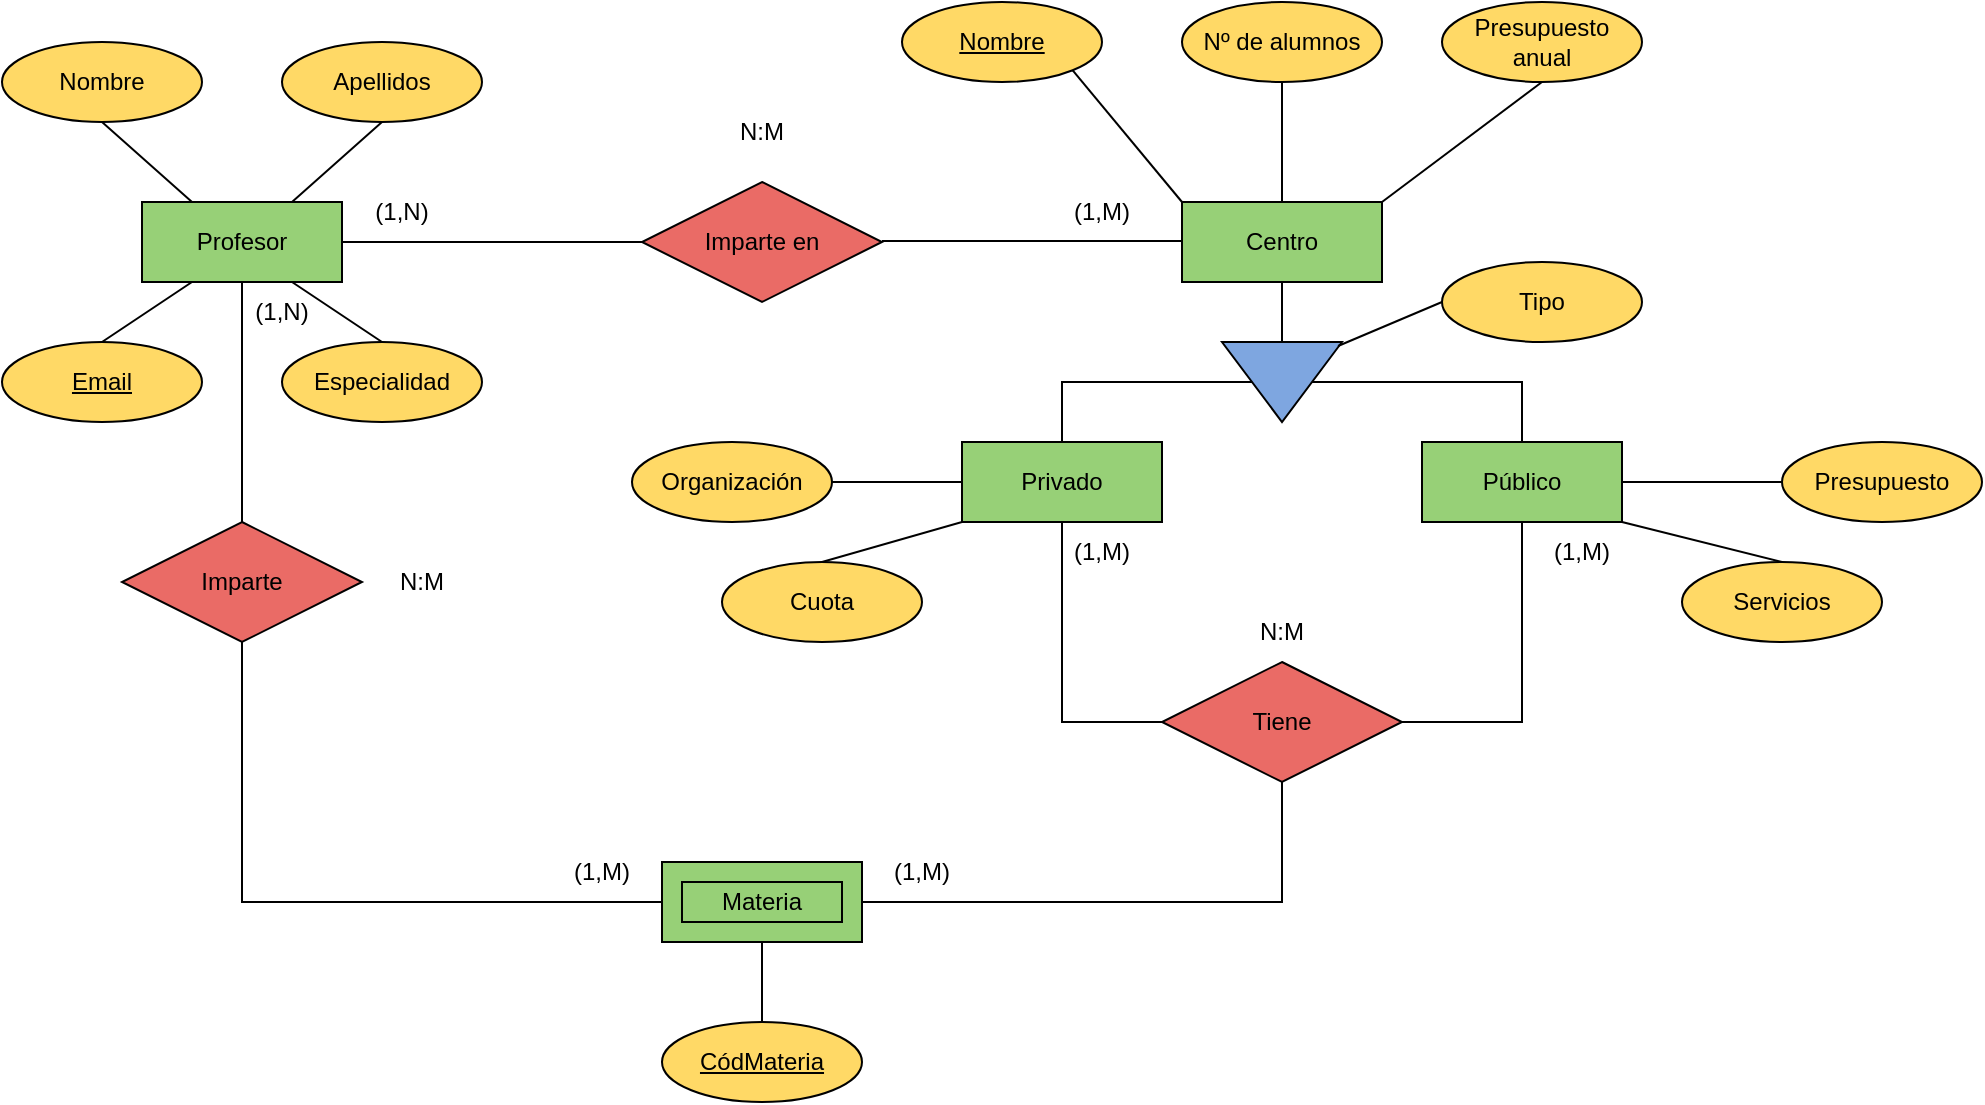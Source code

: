 <mxfile version="22.1.17" type="device">
  <diagram id="R2lEEEUBdFMjLlhIrx00" name="Page-1">
    <mxGraphModel dx="1434" dy="780" grid="1" gridSize="10" guides="1" tooltips="1" connect="1" arrows="1" fold="1" page="1" pageScale="1" pageWidth="850" pageHeight="1100" math="0" shadow="0" extFonts="Permanent Marker^https://fonts.googleapis.com/css?family=Permanent+Marker">
      <root>
        <mxCell id="0" />
        <mxCell id="1" parent="0" />
        <mxCell id="CzRC5Js3wqcDewng2Umc-3" value="Centro" style="whiteSpace=wrap;html=1;align=center;fillColor=#97D077;" vertex="1" parent="1">
          <mxGeometry x="600" y="250" width="100" height="40" as="geometry" />
        </mxCell>
        <mxCell id="CzRC5Js3wqcDewng2Umc-4" value="Privado" style="whiteSpace=wrap;html=1;align=center;fillColor=#97D077;" vertex="1" parent="1">
          <mxGeometry x="490" y="370" width="100" height="40" as="geometry" />
        </mxCell>
        <mxCell id="CzRC5Js3wqcDewng2Umc-5" value="Público" style="whiteSpace=wrap;html=1;align=center;fillColor=#97D077;" vertex="1" parent="1">
          <mxGeometry x="720" y="370" width="100" height="40" as="geometry" />
        </mxCell>
        <mxCell id="CzRC5Js3wqcDewng2Umc-6" value="Profesor" style="whiteSpace=wrap;html=1;align=center;fillColor=#97D077;" vertex="1" parent="1">
          <mxGeometry x="80" y="250" width="100" height="40" as="geometry" />
        </mxCell>
        <mxCell id="CzRC5Js3wqcDewng2Umc-7" value="Imparte en" style="shape=rhombus;perimeter=rhombusPerimeter;whiteSpace=wrap;html=1;align=center;fillColor=#EA6B66;" vertex="1" parent="1">
          <mxGeometry x="330" y="240" width="120" height="60" as="geometry" />
        </mxCell>
        <mxCell id="CzRC5Js3wqcDewng2Umc-8" value="" style="triangle;whiteSpace=wrap;html=1;rotation=90;fillColor=#7EA6E0;" vertex="1" parent="1">
          <mxGeometry x="630" y="310" width="40" height="60" as="geometry" />
        </mxCell>
        <mxCell id="CzRC5Js3wqcDewng2Umc-9" value="N:M" style="text;html=1;strokeColor=none;fillColor=none;align=center;verticalAlign=middle;whiteSpace=wrap;rounded=0;" vertex="1" parent="1">
          <mxGeometry x="360" y="200" width="60" height="30" as="geometry" />
        </mxCell>
        <mxCell id="CzRC5Js3wqcDewng2Umc-10" value="Nombre" style="ellipse;whiteSpace=wrap;html=1;align=center;fillColor=#FFD966;" vertex="1" parent="1">
          <mxGeometry x="10" y="170" width="100" height="40" as="geometry" />
        </mxCell>
        <mxCell id="CzRC5Js3wqcDewng2Umc-11" value="Especialidad" style="ellipse;whiteSpace=wrap;html=1;align=center;fillColor=#FFD966;" vertex="1" parent="1">
          <mxGeometry x="150" y="320" width="100" height="40" as="geometry" />
        </mxCell>
        <mxCell id="CzRC5Js3wqcDewng2Umc-12" value="&lt;u&gt;Email&lt;/u&gt;" style="ellipse;whiteSpace=wrap;html=1;align=center;fillColor=#FFD966;" vertex="1" parent="1">
          <mxGeometry x="10" y="320" width="100" height="40" as="geometry" />
        </mxCell>
        <mxCell id="CzRC5Js3wqcDewng2Umc-13" value="Apellidos" style="ellipse;whiteSpace=wrap;html=1;align=center;fillColor=#FFD966;" vertex="1" parent="1">
          <mxGeometry x="150" y="170" width="100" height="40" as="geometry" />
        </mxCell>
        <mxCell id="CzRC5Js3wqcDewng2Umc-14" value="Tipo" style="ellipse;whiteSpace=wrap;html=1;align=center;fillColor=#FFD966;" vertex="1" parent="1">
          <mxGeometry x="730" y="280" width="100" height="40" as="geometry" />
        </mxCell>
        <mxCell id="CzRC5Js3wqcDewng2Umc-15" value="Materia" style="whiteSpace=wrap;html=1;align=center;fillColor=#97D077;" vertex="1" parent="1">
          <mxGeometry x="340" y="580" width="100" height="40" as="geometry" />
        </mxCell>
        <mxCell id="CzRC5Js3wqcDewng2Umc-16" value="Imparte" style="shape=rhombus;perimeter=rhombusPerimeter;whiteSpace=wrap;html=1;align=center;fillColor=#EA6B66;" vertex="1" parent="1">
          <mxGeometry x="70" y="410" width="120" height="60" as="geometry" />
        </mxCell>
        <mxCell id="CzRC5Js3wqcDewng2Umc-17" value="Tiene" style="shape=rhombus;perimeter=rhombusPerimeter;whiteSpace=wrap;html=1;align=center;fillColor=#EA6B66;" vertex="1" parent="1">
          <mxGeometry x="590" y="480" width="120" height="60" as="geometry" />
        </mxCell>
        <mxCell id="CzRC5Js3wqcDewng2Umc-18" value="&lt;u&gt;Nombre&lt;/u&gt;" style="ellipse;whiteSpace=wrap;html=1;align=center;fillColor=#FFD966;" vertex="1" parent="1">
          <mxGeometry x="460" y="150" width="100" height="40" as="geometry" />
        </mxCell>
        <mxCell id="CzRC5Js3wqcDewng2Umc-19" value="Presupuesto anual" style="ellipse;whiteSpace=wrap;html=1;align=center;fillColor=#FFD966;" vertex="1" parent="1">
          <mxGeometry x="730" y="150" width="100" height="40" as="geometry" />
        </mxCell>
        <mxCell id="CzRC5Js3wqcDewng2Umc-20" value="Nº de alumnos" style="ellipse;whiteSpace=wrap;html=1;align=center;fillColor=#FFD966;" vertex="1" parent="1">
          <mxGeometry x="600" y="150" width="100" height="40" as="geometry" />
        </mxCell>
        <mxCell id="CzRC5Js3wqcDewng2Umc-21" value="Presupuesto" style="ellipse;whiteSpace=wrap;html=1;align=center;fillColor=#FFD966;" vertex="1" parent="1">
          <mxGeometry x="900" y="370" width="100" height="40" as="geometry" />
        </mxCell>
        <mxCell id="CzRC5Js3wqcDewng2Umc-22" value="Servicios" style="ellipse;whiteSpace=wrap;html=1;align=center;fillColor=#FFD966;" vertex="1" parent="1">
          <mxGeometry x="850" y="430" width="100" height="40" as="geometry" />
        </mxCell>
        <mxCell id="CzRC5Js3wqcDewng2Umc-23" value="Organización" style="ellipse;whiteSpace=wrap;html=1;align=center;fillColor=#FFD966;" vertex="1" parent="1">
          <mxGeometry x="325" y="370" width="100" height="40" as="geometry" />
        </mxCell>
        <mxCell id="CzRC5Js3wqcDewng2Umc-24" value="Cuota" style="ellipse;whiteSpace=wrap;html=1;align=center;fillColor=#FFD966;" vertex="1" parent="1">
          <mxGeometry x="370" y="430" width="100" height="40" as="geometry" />
        </mxCell>
        <mxCell id="CzRC5Js3wqcDewng2Umc-27" value="" style="endArrow=none;html=1;rounded=0;exitX=1;exitY=0.5;exitDx=0;exitDy=0;entryX=0;entryY=0.5;entryDx=0;entryDy=0;" edge="1" parent="1" source="CzRC5Js3wqcDewng2Umc-6" target="CzRC5Js3wqcDewng2Umc-7">
          <mxGeometry width="50" height="50" relative="1" as="geometry">
            <mxPoint x="400" y="430" as="sourcePoint" />
            <mxPoint x="450" y="380" as="targetPoint" />
          </mxGeometry>
        </mxCell>
        <mxCell id="CzRC5Js3wqcDewng2Umc-28" value="" style="endArrow=none;html=1;rounded=0;exitX=1;exitY=0.5;exitDx=0;exitDy=0;entryX=0;entryY=0.5;entryDx=0;entryDy=0;" edge="1" parent="1">
          <mxGeometry width="50" height="50" relative="1" as="geometry">
            <mxPoint x="450" y="269.5" as="sourcePoint" />
            <mxPoint x="600" y="269.5" as="targetPoint" />
          </mxGeometry>
        </mxCell>
        <mxCell id="CzRC5Js3wqcDewng2Umc-29" value="" style="endArrow=none;html=1;rounded=0;entryX=0.25;entryY=0;entryDx=0;entryDy=0;exitX=0.5;exitY=1;exitDx=0;exitDy=0;" edge="1" parent="1" source="CzRC5Js3wqcDewng2Umc-10" target="CzRC5Js3wqcDewng2Umc-6">
          <mxGeometry width="50" height="50" relative="1" as="geometry">
            <mxPoint x="400" y="430" as="sourcePoint" />
            <mxPoint x="450" y="380" as="targetPoint" />
          </mxGeometry>
        </mxCell>
        <mxCell id="CzRC5Js3wqcDewng2Umc-30" value="" style="endArrow=none;html=1;rounded=0;entryX=0.75;entryY=0;entryDx=0;entryDy=0;exitX=0.5;exitY=1;exitDx=0;exitDy=0;" edge="1" parent="1" source="CzRC5Js3wqcDewng2Umc-13" target="CzRC5Js3wqcDewng2Umc-6">
          <mxGeometry width="50" height="50" relative="1" as="geometry">
            <mxPoint x="120" y="220" as="sourcePoint" />
            <mxPoint x="165" y="260" as="targetPoint" />
          </mxGeometry>
        </mxCell>
        <mxCell id="CzRC5Js3wqcDewng2Umc-31" value="" style="endArrow=none;html=1;rounded=0;entryX=0.5;entryY=0;entryDx=0;entryDy=0;exitX=0.75;exitY=1;exitDx=0;exitDy=0;" edge="1" parent="1" source="CzRC5Js3wqcDewng2Umc-6" target="CzRC5Js3wqcDewng2Umc-11">
          <mxGeometry width="50" height="50" relative="1" as="geometry">
            <mxPoint x="210" y="220" as="sourcePoint" />
            <mxPoint x="165" y="260" as="targetPoint" />
          </mxGeometry>
        </mxCell>
        <mxCell id="CzRC5Js3wqcDewng2Umc-32" value="" style="endArrow=none;html=1;rounded=0;entryX=0.25;entryY=1;entryDx=0;entryDy=0;exitX=0.5;exitY=0;exitDx=0;exitDy=0;" edge="1" parent="1" source="CzRC5Js3wqcDewng2Umc-12" target="CzRC5Js3wqcDewng2Umc-6">
          <mxGeometry width="50" height="50" relative="1" as="geometry">
            <mxPoint x="220" y="230" as="sourcePoint" />
            <mxPoint x="175" y="270" as="targetPoint" />
          </mxGeometry>
        </mxCell>
        <mxCell id="CzRC5Js3wqcDewng2Umc-33" value="" style="endArrow=none;html=1;rounded=0;entryX=0;entryY=0;entryDx=0;entryDy=0;exitX=1;exitY=1;exitDx=0;exitDy=0;" edge="1" parent="1" source="CzRC5Js3wqcDewng2Umc-18" target="CzRC5Js3wqcDewng2Umc-3">
          <mxGeometry width="50" height="50" relative="1" as="geometry">
            <mxPoint x="400" y="430" as="sourcePoint" />
            <mxPoint x="450" y="380" as="targetPoint" />
          </mxGeometry>
        </mxCell>
        <mxCell id="CzRC5Js3wqcDewng2Umc-34" value="" style="endArrow=none;html=1;rounded=0;entryX=0.5;entryY=0;entryDx=0;entryDy=0;exitX=0.5;exitY=1;exitDx=0;exitDy=0;" edge="1" parent="1" source="CzRC5Js3wqcDewng2Umc-20" target="CzRC5Js3wqcDewng2Umc-3">
          <mxGeometry width="50" height="50" relative="1" as="geometry">
            <mxPoint x="555" y="194" as="sourcePoint" />
            <mxPoint x="610" y="260" as="targetPoint" />
          </mxGeometry>
        </mxCell>
        <mxCell id="CzRC5Js3wqcDewng2Umc-35" value="" style="endArrow=none;html=1;rounded=0;entryX=1;entryY=0;entryDx=0;entryDy=0;exitX=0.5;exitY=1;exitDx=0;exitDy=0;" edge="1" parent="1" source="CzRC5Js3wqcDewng2Umc-19" target="CzRC5Js3wqcDewng2Umc-3">
          <mxGeometry width="50" height="50" relative="1" as="geometry">
            <mxPoint x="565" y="204" as="sourcePoint" />
            <mxPoint x="620" y="270" as="targetPoint" />
          </mxGeometry>
        </mxCell>
        <mxCell id="CzRC5Js3wqcDewng2Umc-36" value="" style="endArrow=none;html=1;rounded=0;entryX=0.5;entryY=1;entryDx=0;entryDy=0;exitX=0;exitY=0.5;exitDx=0;exitDy=0;" edge="1" parent="1" source="CzRC5Js3wqcDewng2Umc-8" target="CzRC5Js3wqcDewng2Umc-3">
          <mxGeometry width="50" height="50" relative="1" as="geometry">
            <mxPoint x="575" y="214" as="sourcePoint" />
            <mxPoint x="630" y="280" as="targetPoint" />
          </mxGeometry>
        </mxCell>
        <mxCell id="CzRC5Js3wqcDewng2Umc-38" value="" style="endArrow=none;html=1;rounded=0;entryX=0.5;entryY=0;entryDx=0;entryDy=0;exitX=0.5;exitY=1;exitDx=0;exitDy=0;" edge="1" parent="1" source="CzRC5Js3wqcDewng2Umc-8" target="CzRC5Js3wqcDewng2Umc-4">
          <mxGeometry width="50" height="50" relative="1" as="geometry">
            <mxPoint x="595" y="234" as="sourcePoint" />
            <mxPoint x="650" y="300" as="targetPoint" />
            <Array as="points">
              <mxPoint x="540" y="340" />
            </Array>
          </mxGeometry>
        </mxCell>
        <mxCell id="CzRC5Js3wqcDewng2Umc-42" value="" style="endArrow=none;html=1;rounded=0;entryX=0.5;entryY=0;entryDx=0;entryDy=0;exitX=0.5;exitY=0;exitDx=0;exitDy=0;" edge="1" parent="1" source="CzRC5Js3wqcDewng2Umc-8" target="CzRC5Js3wqcDewng2Umc-5">
          <mxGeometry width="50" height="50" relative="1" as="geometry">
            <mxPoint x="700" y="290" as="sourcePoint" />
            <mxPoint x="755" y="356" as="targetPoint" />
            <Array as="points">
              <mxPoint x="770" y="340" />
            </Array>
          </mxGeometry>
        </mxCell>
        <mxCell id="CzRC5Js3wqcDewng2Umc-43" value="" style="endArrow=none;html=1;rounded=0;entryX=1;entryY=0.5;entryDx=0;entryDy=0;exitX=0;exitY=0.5;exitDx=0;exitDy=0;" edge="1" parent="1" source="CzRC5Js3wqcDewng2Umc-21" target="CzRC5Js3wqcDewng2Umc-5">
          <mxGeometry width="50" height="50" relative="1" as="geometry">
            <mxPoint x="400" y="430" as="sourcePoint" />
            <mxPoint x="450" y="380" as="targetPoint" />
          </mxGeometry>
        </mxCell>
        <mxCell id="CzRC5Js3wqcDewng2Umc-44" value="" style="endArrow=none;html=1;rounded=0;entryX=1;entryY=1;entryDx=0;entryDy=0;exitX=0.5;exitY=0;exitDx=0;exitDy=0;" edge="1" parent="1" source="CzRC5Js3wqcDewng2Umc-22" target="CzRC5Js3wqcDewng2Umc-5">
          <mxGeometry width="50" height="50" relative="1" as="geometry">
            <mxPoint x="400" y="430" as="sourcePoint" />
            <mxPoint x="450" y="380" as="targetPoint" />
          </mxGeometry>
        </mxCell>
        <mxCell id="CzRC5Js3wqcDewng2Umc-45" value="" style="endArrow=none;html=1;rounded=0;entryX=0;entryY=0.5;entryDx=0;entryDy=0;exitX=1;exitY=0.5;exitDx=0;exitDy=0;" edge="1" parent="1" source="CzRC5Js3wqcDewng2Umc-23" target="CzRC5Js3wqcDewng2Umc-4">
          <mxGeometry width="50" height="50" relative="1" as="geometry">
            <mxPoint x="400" y="430" as="sourcePoint" />
            <mxPoint x="450" y="380" as="targetPoint" />
          </mxGeometry>
        </mxCell>
        <mxCell id="CzRC5Js3wqcDewng2Umc-46" value="" style="endArrow=none;html=1;rounded=0;entryX=0;entryY=1;entryDx=0;entryDy=0;exitX=0.5;exitY=0;exitDx=0;exitDy=0;" edge="1" parent="1" source="CzRC5Js3wqcDewng2Umc-24" target="CzRC5Js3wqcDewng2Umc-4">
          <mxGeometry width="50" height="50" relative="1" as="geometry">
            <mxPoint x="400" y="430" as="sourcePoint" />
            <mxPoint x="450" y="380" as="targetPoint" />
          </mxGeometry>
        </mxCell>
        <mxCell id="CzRC5Js3wqcDewng2Umc-48" value="" style="endArrow=none;html=1;rounded=0;entryX=0.5;entryY=1;entryDx=0;entryDy=0;exitX=1;exitY=0.5;exitDx=0;exitDy=0;" edge="1" parent="1" source="CzRC5Js3wqcDewng2Umc-15" target="CzRC5Js3wqcDewng2Umc-17">
          <mxGeometry width="50" height="50" relative="1" as="geometry">
            <mxPoint x="400" y="430" as="sourcePoint" />
            <mxPoint x="450" y="380" as="targetPoint" />
            <Array as="points">
              <mxPoint x="650" y="600" />
            </Array>
          </mxGeometry>
        </mxCell>
        <mxCell id="CzRC5Js3wqcDewng2Umc-49" value="" style="endArrow=none;html=1;rounded=0;entryX=0.5;entryY=1;entryDx=0;entryDy=0;exitX=0;exitY=0.5;exitDx=0;exitDy=0;" edge="1" parent="1" source="CzRC5Js3wqcDewng2Umc-15" target="CzRC5Js3wqcDewng2Umc-16">
          <mxGeometry width="50" height="50" relative="1" as="geometry">
            <mxPoint x="400" y="430" as="sourcePoint" />
            <mxPoint x="450" y="380" as="targetPoint" />
            <Array as="points">
              <mxPoint x="130" y="600" />
            </Array>
          </mxGeometry>
        </mxCell>
        <mxCell id="CzRC5Js3wqcDewng2Umc-50" value="" style="endArrow=none;html=1;rounded=0;entryX=0.5;entryY=1;entryDx=0;entryDy=0;" edge="1" parent="1" source="CzRC5Js3wqcDewng2Umc-16" target="CzRC5Js3wqcDewng2Umc-6">
          <mxGeometry width="50" height="50" relative="1" as="geometry">
            <mxPoint x="400" y="430" as="sourcePoint" />
            <mxPoint x="450" y="380" as="targetPoint" />
          </mxGeometry>
        </mxCell>
        <mxCell id="CzRC5Js3wqcDewng2Umc-51" value="" style="endArrow=none;html=1;rounded=0;entryX=0.5;entryY=1;entryDx=0;entryDy=0;exitX=0;exitY=0.5;exitDx=0;exitDy=0;" edge="1" parent="1" source="CzRC5Js3wqcDewng2Umc-17" target="CzRC5Js3wqcDewng2Umc-4">
          <mxGeometry width="50" height="50" relative="1" as="geometry">
            <mxPoint x="400" y="430" as="sourcePoint" />
            <mxPoint x="450" y="380" as="targetPoint" />
            <Array as="points">
              <mxPoint x="540" y="510" />
            </Array>
          </mxGeometry>
        </mxCell>
        <mxCell id="CzRC5Js3wqcDewng2Umc-52" value="" style="endArrow=none;html=1;rounded=0;entryX=0.5;entryY=1;entryDx=0;entryDy=0;exitX=1;exitY=0.5;exitDx=0;exitDy=0;" edge="1" parent="1" source="CzRC5Js3wqcDewng2Umc-17" target="CzRC5Js3wqcDewng2Umc-5">
          <mxGeometry width="50" height="50" relative="1" as="geometry">
            <mxPoint x="400" y="430" as="sourcePoint" />
            <mxPoint x="450" y="380" as="targetPoint" />
            <Array as="points">
              <mxPoint x="770" y="510" />
            </Array>
          </mxGeometry>
        </mxCell>
        <mxCell id="CzRC5Js3wqcDewng2Umc-53" value="(1,N)" style="text;html=1;strokeColor=none;fillColor=none;align=center;verticalAlign=middle;whiteSpace=wrap;rounded=0;" vertex="1" parent="1">
          <mxGeometry x="180" y="240" width="60" height="30" as="geometry" />
        </mxCell>
        <mxCell id="CzRC5Js3wqcDewng2Umc-54" value="(1,M)" style="text;html=1;strokeColor=none;fillColor=none;align=center;verticalAlign=middle;whiteSpace=wrap;rounded=0;" vertex="1" parent="1">
          <mxGeometry x="530" y="240" width="60" height="30" as="geometry" />
        </mxCell>
        <mxCell id="CzRC5Js3wqcDewng2Umc-55" value="N:M" style="text;html=1;strokeColor=none;fillColor=none;align=center;verticalAlign=middle;whiteSpace=wrap;rounded=0;" vertex="1" parent="1">
          <mxGeometry x="190" y="425" width="60" height="30" as="geometry" />
        </mxCell>
        <mxCell id="CzRC5Js3wqcDewng2Umc-56" value="N:M" style="text;html=1;strokeColor=none;fillColor=none;align=center;verticalAlign=middle;whiteSpace=wrap;rounded=0;" vertex="1" parent="1">
          <mxGeometry x="620" y="450" width="60" height="30" as="geometry" />
        </mxCell>
        <mxCell id="CzRC5Js3wqcDewng2Umc-57" value="(1,N)" style="text;html=1;strokeColor=none;fillColor=none;align=center;verticalAlign=middle;whiteSpace=wrap;rounded=0;" vertex="1" parent="1">
          <mxGeometry x="120" y="290" width="60" height="30" as="geometry" />
        </mxCell>
        <mxCell id="CzRC5Js3wqcDewng2Umc-58" value="(1,M)" style="text;html=1;strokeColor=none;fillColor=none;align=center;verticalAlign=middle;whiteSpace=wrap;rounded=0;" vertex="1" parent="1">
          <mxGeometry x="280" y="570" width="60" height="30" as="geometry" />
        </mxCell>
        <mxCell id="CzRC5Js3wqcDewng2Umc-59" value="(1,M)" style="text;html=1;strokeColor=none;fillColor=none;align=center;verticalAlign=middle;whiteSpace=wrap;rounded=0;" vertex="1" parent="1">
          <mxGeometry x="530" y="410" width="60" height="30" as="geometry" />
        </mxCell>
        <mxCell id="CzRC5Js3wqcDewng2Umc-60" value="(1,M)" style="text;html=1;strokeColor=none;fillColor=none;align=center;verticalAlign=middle;whiteSpace=wrap;rounded=0;" vertex="1" parent="1">
          <mxGeometry x="440" y="570" width="60" height="30" as="geometry" />
        </mxCell>
        <mxCell id="CzRC5Js3wqcDewng2Umc-61" value="(1,M)" style="text;html=1;strokeColor=none;fillColor=none;align=center;verticalAlign=middle;whiteSpace=wrap;rounded=0;" vertex="1" parent="1">
          <mxGeometry x="770" y="410" width="60" height="30" as="geometry" />
        </mxCell>
        <mxCell id="CzRC5Js3wqcDewng2Umc-63" value="" style="rounded=0;whiteSpace=wrap;html=1;fillColor=none;strokeColor=#000000;" vertex="1" parent="1">
          <mxGeometry x="350" y="590" width="80" height="20" as="geometry" />
        </mxCell>
        <mxCell id="CzRC5Js3wqcDewng2Umc-64" value="" style="endArrow=none;html=1;rounded=0;exitX=0.05;exitY=0.033;exitDx=0;exitDy=0;exitPerimeter=0;entryX=0;entryY=0.5;entryDx=0;entryDy=0;" edge="1" parent="1" source="CzRC5Js3wqcDewng2Umc-8" target="CzRC5Js3wqcDewng2Umc-14">
          <mxGeometry width="50" height="50" relative="1" as="geometry">
            <mxPoint x="660" y="330" as="sourcePoint" />
            <mxPoint x="730" y="300" as="targetPoint" />
          </mxGeometry>
        </mxCell>
        <mxCell id="CzRC5Js3wqcDewng2Umc-65" value="&lt;u&gt;CódMateria&lt;/u&gt;" style="ellipse;whiteSpace=wrap;html=1;align=center;fillColor=#FFD966;" vertex="1" parent="1">
          <mxGeometry x="340" y="660" width="100" height="40" as="geometry" />
        </mxCell>
        <mxCell id="CzRC5Js3wqcDewng2Umc-66" value="" style="endArrow=none;html=1;rounded=0;entryX=0.5;entryY=1;entryDx=0;entryDy=0;exitX=0.5;exitY=0;exitDx=0;exitDy=0;" edge="1" parent="1" source="CzRC5Js3wqcDewng2Umc-65" target="CzRC5Js3wqcDewng2Umc-15">
          <mxGeometry width="50" height="50" relative="1" as="geometry">
            <mxPoint x="450" y="430" as="sourcePoint" />
            <mxPoint x="500" y="380" as="targetPoint" />
          </mxGeometry>
        </mxCell>
      </root>
    </mxGraphModel>
  </diagram>
</mxfile>
